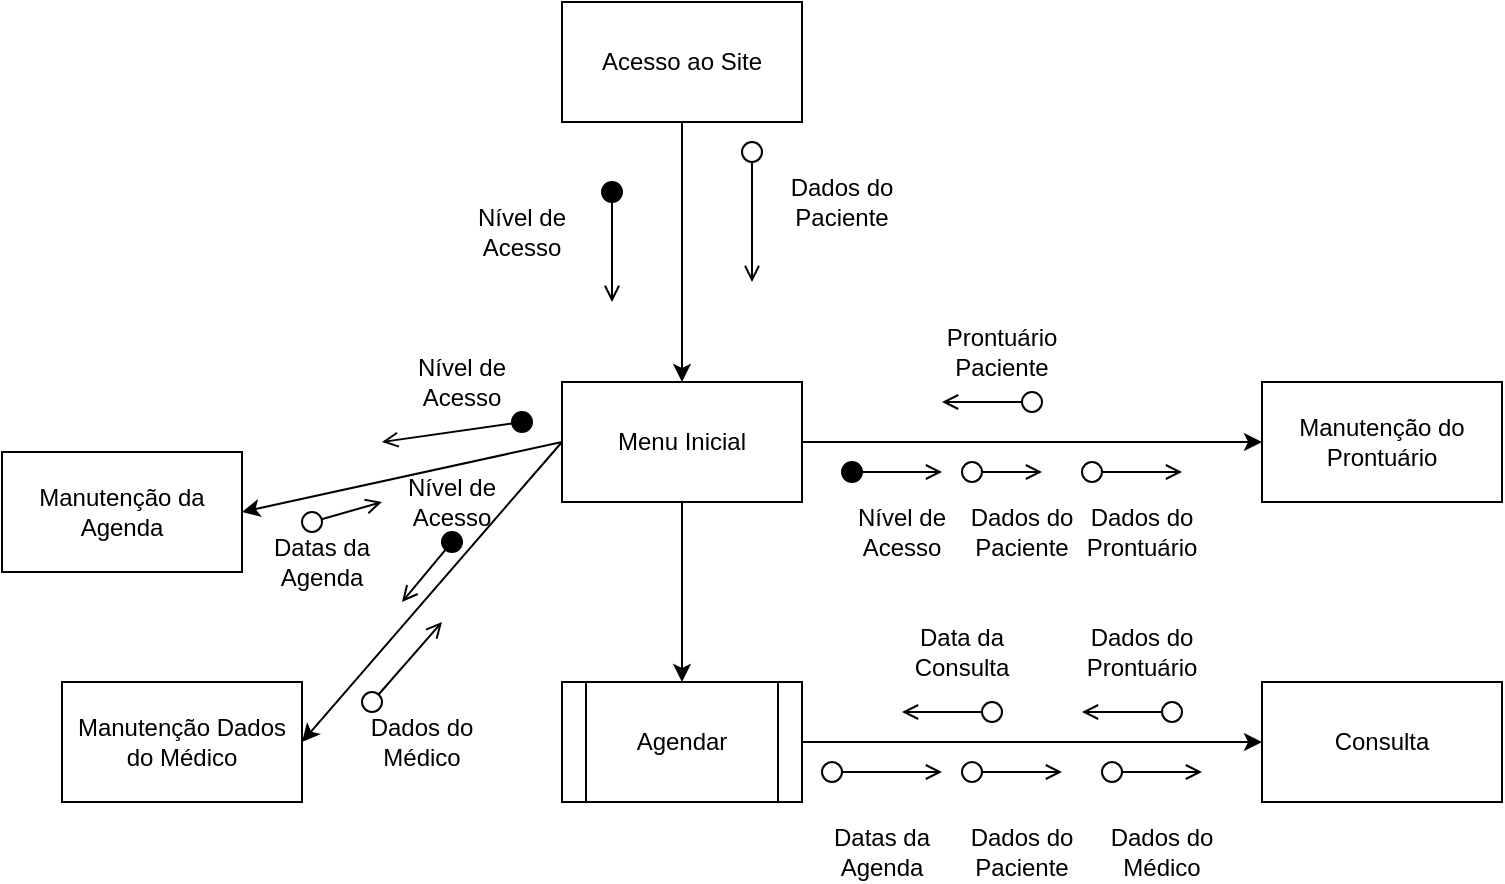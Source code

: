 <mxfile version="22.0.4" type="github">
  <diagram name="Página-1" id="Qxkd537oiUE1Hkl89c5F">
    <mxGraphModel dx="699" dy="410" grid="1" gridSize="10" guides="1" tooltips="1" connect="1" arrows="1" fold="1" page="1" pageScale="1" pageWidth="827" pageHeight="1169" math="0" shadow="0">
      <root>
        <mxCell id="0" />
        <mxCell id="1" parent="0" />
        <mxCell id="uMw_XOUJ7aJd5nUCi9w0-2" value="" style="ellipse;html=1;fontStyle=0;fillColor=#000000;" parent="1" vertex="1">
          <mxGeometry x="390" y="150" width="10" height="10" as="geometry" />
        </mxCell>
        <mxCell id="uMw_XOUJ7aJd5nUCi9w0-3" value="" style="endArrow=open;html=1;rounded=0;align=center;verticalAlign=top;endFill=0;labelBackgroundColor=none;endSize=6;" parent="1" source="uMw_XOUJ7aJd5nUCi9w0-2" edge="1">
          <mxGeometry relative="1" as="geometry">
            <mxPoint x="395" y="210" as="targetPoint" />
          </mxGeometry>
        </mxCell>
        <mxCell id="uMw_XOUJ7aJd5nUCi9w0-4" value="" style="ellipse;html=1;fontStyle=0;fillColor=#ffffff;" parent="1" vertex="1">
          <mxGeometry x="460" y="130" width="10" height="10" as="geometry" />
        </mxCell>
        <mxCell id="uMw_XOUJ7aJd5nUCi9w0-5" value="" style="endArrow=open;html=1;rounded=0;align=center;verticalAlign=top;endFill=0;labelBackgroundColor=none;endSize=6;" parent="1" source="uMw_XOUJ7aJd5nUCi9w0-4" edge="1">
          <mxGeometry relative="1" as="geometry">
            <mxPoint x="465" y="200" as="targetPoint" />
            <mxPoint x="420" y="410" as="sourcePoint" />
          </mxGeometry>
        </mxCell>
        <mxCell id="uMw_XOUJ7aJd5nUCi9w0-8" value="Agendar" style="shape=process;whiteSpace=wrap;html=1;backgroundOutline=1;" parent="1" vertex="1">
          <mxGeometry x="370" y="400" width="120" height="60" as="geometry" />
        </mxCell>
        <mxCell id="uMw_XOUJ7aJd5nUCi9w0-9" value="Acesso ao Site" style="rounded=0;whiteSpace=wrap;html=1;" parent="1" vertex="1">
          <mxGeometry x="370" y="60" width="120" height="60" as="geometry" />
        </mxCell>
        <mxCell id="uMw_XOUJ7aJd5nUCi9w0-10" value="" style="endArrow=classic;html=1;rounded=0;exitX=0.5;exitY=1;exitDx=0;exitDy=0;entryX=0.5;entryY=0;entryDx=0;entryDy=0;" parent="1" source="uMw_XOUJ7aJd5nUCi9w0-9" target="uMw_XOUJ7aJd5nUCi9w0-14" edge="1">
          <mxGeometry width="50" height="50" relative="1" as="geometry">
            <mxPoint x="405" y="200" as="sourcePoint" />
            <mxPoint x="430" y="240" as="targetPoint" />
          </mxGeometry>
        </mxCell>
        <mxCell id="uMw_XOUJ7aJd5nUCi9w0-12" value="Nível de Acesso" style="text;html=1;strokeColor=none;fillColor=none;align=center;verticalAlign=middle;whiteSpace=wrap;rounded=0;" parent="1" vertex="1">
          <mxGeometry x="320" y="160" width="60" height="30" as="geometry" />
        </mxCell>
        <mxCell id="uMw_XOUJ7aJd5nUCi9w0-13" value="Dados do Paciente" style="text;html=1;strokeColor=none;fillColor=none;align=center;verticalAlign=middle;whiteSpace=wrap;rounded=0;" parent="1" vertex="1">
          <mxGeometry x="480" y="145" width="60" height="30" as="geometry" />
        </mxCell>
        <mxCell id="uMw_XOUJ7aJd5nUCi9w0-14" value="Menu Inicial" style="rounded=0;whiteSpace=wrap;html=1;" parent="1" vertex="1">
          <mxGeometry x="370" y="250" width="120" height="60" as="geometry" />
        </mxCell>
        <mxCell id="uMw_XOUJ7aJd5nUCi9w0-15" value="Manutenção do Prontuário" style="rounded=0;whiteSpace=wrap;html=1;" parent="1" vertex="1">
          <mxGeometry x="720" y="250" width="120" height="60" as="geometry" />
        </mxCell>
        <mxCell id="uMw_XOUJ7aJd5nUCi9w0-16" value="" style="endArrow=classic;html=1;rounded=0;exitX=1;exitY=0.5;exitDx=0;exitDy=0;entryX=0;entryY=0.5;entryDx=0;entryDy=0;" parent="1" source="uMw_XOUJ7aJd5nUCi9w0-14" target="uMw_XOUJ7aJd5nUCi9w0-15" edge="1">
          <mxGeometry width="50" height="50" relative="1" as="geometry">
            <mxPoint x="440" y="130" as="sourcePoint" />
            <mxPoint x="440" y="260" as="targetPoint" />
          </mxGeometry>
        </mxCell>
        <mxCell id="uMw_XOUJ7aJd5nUCi9w0-17" value="" style="ellipse;html=1;fontStyle=0;fillColor=#ffffff;" parent="1" vertex="1">
          <mxGeometry x="600" y="255" width="10" height="10" as="geometry" />
        </mxCell>
        <mxCell id="uMw_XOUJ7aJd5nUCi9w0-18" value="" style="endArrow=open;html=1;rounded=0;align=center;verticalAlign=top;endFill=0;labelBackgroundColor=none;endSize=6;" parent="1" source="uMw_XOUJ7aJd5nUCi9w0-17" edge="1">
          <mxGeometry relative="1" as="geometry">
            <mxPoint x="560" y="260" as="targetPoint" />
            <mxPoint x="480" y="570" as="sourcePoint" />
            <Array as="points">
              <mxPoint x="560" y="260" />
            </Array>
          </mxGeometry>
        </mxCell>
        <mxCell id="uMw_XOUJ7aJd5nUCi9w0-19" value="Prontuário Paciente" style="text;html=1;strokeColor=none;fillColor=none;align=center;verticalAlign=middle;whiteSpace=wrap;rounded=0;" parent="1" vertex="1">
          <mxGeometry x="560" y="220" width="60" height="30" as="geometry" />
        </mxCell>
        <mxCell id="uMw_XOUJ7aJd5nUCi9w0-20" value="" style="ellipse;html=1;fontStyle=0;fillColor=#000000;" parent="1" vertex="1">
          <mxGeometry x="510" y="290" width="10" height="10" as="geometry" />
        </mxCell>
        <mxCell id="uMw_XOUJ7aJd5nUCi9w0-21" value="" style="endArrow=open;html=1;rounded=0;align=center;verticalAlign=top;endFill=0;labelBackgroundColor=none;endSize=6;" parent="1" source="uMw_XOUJ7aJd5nUCi9w0-20" edge="1">
          <mxGeometry relative="1" as="geometry">
            <mxPoint x="560" y="295" as="targetPoint" />
          </mxGeometry>
        </mxCell>
        <mxCell id="uMw_XOUJ7aJd5nUCi9w0-22" value="Nível de Acesso" style="text;html=1;strokeColor=none;fillColor=none;align=center;verticalAlign=middle;whiteSpace=wrap;rounded=0;" parent="1" vertex="1">
          <mxGeometry x="510" y="310" width="60" height="30" as="geometry" />
        </mxCell>
        <mxCell id="uMw_XOUJ7aJd5nUCi9w0-23" value="Manutenção da Agenda" style="rounded=0;whiteSpace=wrap;html=1;" parent="1" vertex="1">
          <mxGeometry x="90" y="285" width="120" height="60" as="geometry" />
        </mxCell>
        <mxCell id="uMw_XOUJ7aJd5nUCi9w0-24" value="" style="endArrow=classic;html=1;rounded=0;exitX=0;exitY=0.5;exitDx=0;exitDy=0;entryX=1;entryY=0.5;entryDx=0;entryDy=0;" parent="1" source="uMw_XOUJ7aJd5nUCi9w0-14" target="uMw_XOUJ7aJd5nUCi9w0-23" edge="1">
          <mxGeometry width="50" height="50" relative="1" as="geometry">
            <mxPoint x="440" y="130" as="sourcePoint" />
            <mxPoint x="260" y="280" as="targetPoint" />
          </mxGeometry>
        </mxCell>
        <mxCell id="uMw_XOUJ7aJd5nUCi9w0-27" value="" style="ellipse;html=1;fontStyle=0;fillColor=#000000;" parent="1" vertex="1">
          <mxGeometry x="345" y="265" width="10" height="10" as="geometry" />
        </mxCell>
        <mxCell id="uMw_XOUJ7aJd5nUCi9w0-28" value="" style="endArrow=open;html=1;rounded=0;align=center;verticalAlign=top;endFill=0;labelBackgroundColor=none;endSize=6;" parent="1" source="uMw_XOUJ7aJd5nUCi9w0-27" edge="1">
          <mxGeometry relative="1" as="geometry">
            <mxPoint x="280" y="280" as="targetPoint" />
          </mxGeometry>
        </mxCell>
        <mxCell id="uMw_XOUJ7aJd5nUCi9w0-29" value="Nível de Acesso" style="text;html=1;strokeColor=none;fillColor=none;align=center;verticalAlign=middle;whiteSpace=wrap;rounded=0;" parent="1" vertex="1">
          <mxGeometry x="295" y="235" width="50" height="30" as="geometry" />
        </mxCell>
        <mxCell id="uMw_XOUJ7aJd5nUCi9w0-31" value="" style="ellipse;html=1;fontStyle=0;fillColor=#ffffff;" parent="1" vertex="1">
          <mxGeometry x="240" y="315" width="10" height="10" as="geometry" />
        </mxCell>
        <mxCell id="uMw_XOUJ7aJd5nUCi9w0-32" value="" style="endArrow=open;html=1;rounded=0;align=center;verticalAlign=top;endFill=0;labelBackgroundColor=none;endSize=6;" parent="1" source="uMw_XOUJ7aJd5nUCi9w0-31" edge="1">
          <mxGeometry relative="1" as="geometry">
            <mxPoint x="280" y="310" as="targetPoint" />
            <mxPoint x="210" y="660" as="sourcePoint" />
          </mxGeometry>
        </mxCell>
        <mxCell id="uMw_XOUJ7aJd5nUCi9w0-33" value="Datas da Agenda" style="text;html=1;strokeColor=none;fillColor=none;align=center;verticalAlign=middle;whiteSpace=wrap;rounded=0;" parent="1" vertex="1">
          <mxGeometry x="220" y="325" width="60" height="30" as="geometry" />
        </mxCell>
        <mxCell id="uMw_XOUJ7aJd5nUCi9w0-35" value="" style="endArrow=classic;html=1;rounded=0;exitX=0.5;exitY=1;exitDx=0;exitDy=0;entryX=0.5;entryY=0;entryDx=0;entryDy=0;" parent="1" source="uMw_XOUJ7aJd5nUCi9w0-14" target="uMw_XOUJ7aJd5nUCi9w0-8" edge="1">
          <mxGeometry width="50" height="50" relative="1" as="geometry">
            <mxPoint x="450" y="140" as="sourcePoint" />
            <mxPoint x="450" y="270" as="targetPoint" />
          </mxGeometry>
        </mxCell>
        <mxCell id="uMw_XOUJ7aJd5nUCi9w0-36" value="" style="endArrow=classic;html=1;rounded=0;exitX=1;exitY=0.5;exitDx=0;exitDy=0;entryX=0;entryY=0.5;entryDx=0;entryDy=0;" parent="1" source="uMw_XOUJ7aJd5nUCi9w0-8" target="uMw_XOUJ7aJd5nUCi9w0-43" edge="1">
          <mxGeometry width="50" height="50" relative="1" as="geometry">
            <mxPoint x="530" y="450" as="sourcePoint" />
            <mxPoint x="640" y="430" as="targetPoint" />
          </mxGeometry>
        </mxCell>
        <mxCell id="uMw_XOUJ7aJd5nUCi9w0-37" value="" style="ellipse;html=1;fontStyle=0;fillColor=#ffffff;" parent="1" vertex="1">
          <mxGeometry x="500" y="440" width="10" height="10" as="geometry" />
        </mxCell>
        <mxCell id="uMw_XOUJ7aJd5nUCi9w0-38" value="" style="endArrow=open;html=1;rounded=0;align=center;verticalAlign=top;endFill=0;labelBackgroundColor=none;endSize=6;" parent="1" source="uMw_XOUJ7aJd5nUCi9w0-37" edge="1">
          <mxGeometry relative="1" as="geometry">
            <mxPoint x="560" y="445" as="targetPoint" />
            <mxPoint x="460" y="740" as="sourcePoint" />
          </mxGeometry>
        </mxCell>
        <mxCell id="uMw_XOUJ7aJd5nUCi9w0-39" value="Datas da Agenda" style="text;html=1;strokeColor=none;fillColor=none;align=center;verticalAlign=middle;whiteSpace=wrap;rounded=0;" parent="1" vertex="1">
          <mxGeometry x="500" y="470" width="60" height="30" as="geometry" />
        </mxCell>
        <mxCell id="uMw_XOUJ7aJd5nUCi9w0-40" value="" style="ellipse;html=1;fontStyle=0;fillColor=#ffffff;" parent="1" vertex="1">
          <mxGeometry x="570" y="440" width="10" height="10" as="geometry" />
        </mxCell>
        <mxCell id="uMw_XOUJ7aJd5nUCi9w0-41" value="" style="endArrow=open;html=1;rounded=0;align=center;verticalAlign=top;endFill=0;labelBackgroundColor=none;endSize=6;" parent="1" source="uMw_XOUJ7aJd5nUCi9w0-40" edge="1">
          <mxGeometry relative="1" as="geometry">
            <mxPoint x="620" y="445" as="targetPoint" />
            <mxPoint x="530" y="740" as="sourcePoint" />
          </mxGeometry>
        </mxCell>
        <mxCell id="uMw_XOUJ7aJd5nUCi9w0-42" value="Dados do Paciente" style="text;html=1;strokeColor=none;fillColor=none;align=center;verticalAlign=middle;whiteSpace=wrap;rounded=0;" parent="1" vertex="1">
          <mxGeometry x="570" y="470" width="60" height="30" as="geometry" />
        </mxCell>
        <mxCell id="uMw_XOUJ7aJd5nUCi9w0-43" value="Consulta" style="rounded=0;whiteSpace=wrap;html=1;" parent="1" vertex="1">
          <mxGeometry x="720" y="400" width="120" height="60" as="geometry" />
        </mxCell>
        <mxCell id="uMw_XOUJ7aJd5nUCi9w0-46" value="" style="ellipse;html=1;fontStyle=0;fillColor=#ffffff;" parent="1" vertex="1">
          <mxGeometry x="580" y="410" width="10" height="10" as="geometry" />
        </mxCell>
        <mxCell id="uMw_XOUJ7aJd5nUCi9w0-47" value="" style="endArrow=open;html=1;rounded=0;align=center;verticalAlign=top;endFill=0;labelBackgroundColor=none;endSize=6;" parent="1" source="uMw_XOUJ7aJd5nUCi9w0-46" edge="1">
          <mxGeometry relative="1" as="geometry">
            <mxPoint x="540" y="415" as="targetPoint" />
            <mxPoint x="490" y="700" as="sourcePoint" />
          </mxGeometry>
        </mxCell>
        <mxCell id="uMw_XOUJ7aJd5nUCi9w0-48" value="Data da Consulta" style="text;html=1;strokeColor=none;fillColor=none;align=center;verticalAlign=middle;whiteSpace=wrap;rounded=0;" parent="1" vertex="1">
          <mxGeometry x="540" y="370" width="60" height="30" as="geometry" />
        </mxCell>
        <mxCell id="uMw_XOUJ7aJd5nUCi9w0-50" value="" style="ellipse;html=1;fontStyle=0;fillColor=#ffffff;" parent="1" vertex="1">
          <mxGeometry x="570" y="290" width="10" height="10" as="geometry" />
        </mxCell>
        <mxCell id="uMw_XOUJ7aJd5nUCi9w0-51" value="" style="endArrow=open;html=1;rounded=0;align=center;verticalAlign=top;endFill=0;labelBackgroundColor=none;endSize=6;" parent="1" source="uMw_XOUJ7aJd5nUCi9w0-50" edge="1">
          <mxGeometry relative="1" as="geometry">
            <mxPoint x="610" y="295" as="targetPoint" />
            <mxPoint x="530" y="590" as="sourcePoint" />
          </mxGeometry>
        </mxCell>
        <mxCell id="uMw_XOUJ7aJd5nUCi9w0-52" value="Dados do Paciente" style="text;html=1;strokeColor=none;fillColor=none;align=center;verticalAlign=middle;whiteSpace=wrap;rounded=0;" parent="1" vertex="1">
          <mxGeometry x="570" y="310" width="60" height="30" as="geometry" />
        </mxCell>
        <mxCell id="uMw_XOUJ7aJd5nUCi9w0-53" value="" style="endArrow=classic;html=1;rounded=0;exitX=0;exitY=0.5;exitDx=0;exitDy=0;entryX=1;entryY=0.5;entryDx=0;entryDy=0;" parent="1" source="uMw_XOUJ7aJd5nUCi9w0-14" target="uMw_XOUJ7aJd5nUCi9w0-54" edge="1">
          <mxGeometry width="50" height="50" relative="1" as="geometry">
            <mxPoint x="380" y="290" as="sourcePoint" />
            <mxPoint x="210" y="220" as="targetPoint" />
          </mxGeometry>
        </mxCell>
        <mxCell id="uMw_XOUJ7aJd5nUCi9w0-54" value="Manutenção Dados do Médico" style="rounded=0;whiteSpace=wrap;html=1;" parent="1" vertex="1">
          <mxGeometry x="120" y="400" width="120" height="60" as="geometry" />
        </mxCell>
        <mxCell id="uMw_XOUJ7aJd5nUCi9w0-55" value="" style="ellipse;html=1;fontStyle=0;fillColor=#000000;" parent="1" vertex="1">
          <mxGeometry x="310" y="325" width="10" height="10" as="geometry" />
        </mxCell>
        <mxCell id="uMw_XOUJ7aJd5nUCi9w0-56" value="" style="endArrow=open;html=1;rounded=0;align=center;verticalAlign=top;endFill=0;labelBackgroundColor=none;endSize=6;" parent="1" source="uMw_XOUJ7aJd5nUCi9w0-55" edge="1">
          <mxGeometry relative="1" as="geometry">
            <mxPoint x="290" y="360" as="targetPoint" />
          </mxGeometry>
        </mxCell>
        <mxCell id="uMw_XOUJ7aJd5nUCi9w0-57" value="Nível de Acesso" style="text;html=1;strokeColor=none;fillColor=none;align=center;verticalAlign=middle;whiteSpace=wrap;rounded=0;" parent="1" vertex="1">
          <mxGeometry x="290" y="295" width="50" height="30" as="geometry" />
        </mxCell>
        <mxCell id="uMw_XOUJ7aJd5nUCi9w0-59" value="" style="ellipse;html=1;fontStyle=0;fillColor=#ffffff;" parent="1" vertex="1">
          <mxGeometry x="270" y="405" width="10" height="10" as="geometry" />
        </mxCell>
        <mxCell id="uMw_XOUJ7aJd5nUCi9w0-60" value="" style="endArrow=open;html=1;rounded=0;align=center;verticalAlign=top;endFill=0;labelBackgroundColor=none;endSize=6;" parent="1" source="uMw_XOUJ7aJd5nUCi9w0-59" edge="1">
          <mxGeometry relative="1" as="geometry">
            <mxPoint x="310" y="370" as="targetPoint" />
            <mxPoint x="210" y="605" as="sourcePoint" />
          </mxGeometry>
        </mxCell>
        <mxCell id="uMw_XOUJ7aJd5nUCi9w0-61" value="Dados do Médico" style="text;html=1;strokeColor=none;fillColor=none;align=center;verticalAlign=middle;whiteSpace=wrap;rounded=0;" parent="1" vertex="1">
          <mxGeometry x="270" y="415" width="60" height="30" as="geometry" />
        </mxCell>
        <mxCell id="uMw_XOUJ7aJd5nUCi9w0-62" value="" style="ellipse;html=1;fontStyle=0;fillColor=#ffffff;" parent="1" vertex="1">
          <mxGeometry x="640" y="440" width="10" height="10" as="geometry" />
        </mxCell>
        <mxCell id="uMw_XOUJ7aJd5nUCi9w0-63" value="" style="endArrow=open;html=1;rounded=0;align=center;verticalAlign=top;endFill=0;labelBackgroundColor=none;endSize=6;" parent="1" source="uMw_XOUJ7aJd5nUCi9w0-62" edge="1">
          <mxGeometry relative="1" as="geometry">
            <mxPoint x="690" y="445" as="targetPoint" />
            <mxPoint x="600" y="740" as="sourcePoint" />
          </mxGeometry>
        </mxCell>
        <mxCell id="uMw_XOUJ7aJd5nUCi9w0-64" value="Dados do Médico" style="text;html=1;strokeColor=none;fillColor=none;align=center;verticalAlign=middle;whiteSpace=wrap;rounded=0;" parent="1" vertex="1">
          <mxGeometry x="640" y="470" width="60" height="30" as="geometry" />
        </mxCell>
        <mxCell id="uMw_XOUJ7aJd5nUCi9w0-65" value="" style="ellipse;html=1;fontStyle=0;fillColor=#ffffff;" parent="1" vertex="1">
          <mxGeometry x="670" y="410" width="10" height="10" as="geometry" />
        </mxCell>
        <mxCell id="uMw_XOUJ7aJd5nUCi9w0-66" value="" style="endArrow=open;html=1;rounded=0;align=center;verticalAlign=top;endFill=0;labelBackgroundColor=none;endSize=6;" parent="1" source="uMw_XOUJ7aJd5nUCi9w0-65" edge="1">
          <mxGeometry relative="1" as="geometry">
            <mxPoint x="630" y="415" as="targetPoint" />
            <mxPoint x="580" y="700" as="sourcePoint" />
          </mxGeometry>
        </mxCell>
        <mxCell id="uMw_XOUJ7aJd5nUCi9w0-67" value="Dados do Prontuário" style="text;html=1;strokeColor=none;fillColor=none;align=center;verticalAlign=middle;whiteSpace=wrap;rounded=0;" parent="1" vertex="1">
          <mxGeometry x="630" y="370" width="60" height="30" as="geometry" />
        </mxCell>
        <mxCell id="uMw_XOUJ7aJd5nUCi9w0-68" value="" style="ellipse;html=1;fontStyle=0;fillColor=#ffffff;" parent="1" vertex="1">
          <mxGeometry x="630" y="290" width="10" height="10" as="geometry" />
        </mxCell>
        <mxCell id="uMw_XOUJ7aJd5nUCi9w0-69" value="" style="endArrow=open;html=1;rounded=0;align=center;verticalAlign=top;endFill=0;labelBackgroundColor=none;endSize=6;" parent="1" source="uMw_XOUJ7aJd5nUCi9w0-68" edge="1">
          <mxGeometry relative="1" as="geometry">
            <mxPoint x="680" y="295" as="targetPoint" />
            <mxPoint x="580" y="525" as="sourcePoint" />
          </mxGeometry>
        </mxCell>
        <mxCell id="uMw_XOUJ7aJd5nUCi9w0-70" value="Dados do Prontuário" style="text;html=1;strokeColor=none;fillColor=none;align=center;verticalAlign=middle;whiteSpace=wrap;rounded=0;" parent="1" vertex="1">
          <mxGeometry x="630" y="310" width="60" height="30" as="geometry" />
        </mxCell>
      </root>
    </mxGraphModel>
  </diagram>
</mxfile>
